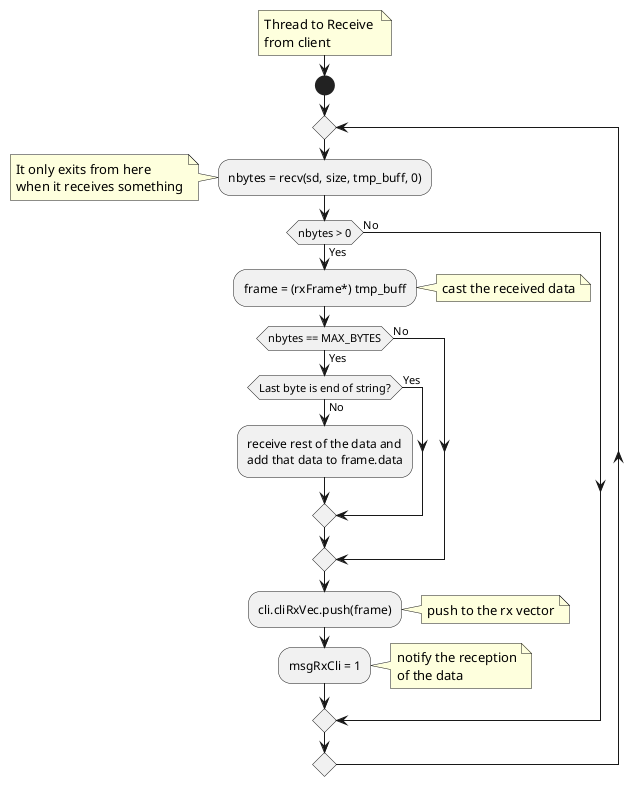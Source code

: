 @startuml
'-----------------------
  note right
    Thread to Receive 
    from client
  end note
'-----------------------
start
    repeat
        :nbytes = recv(sd, size, tmp_buff, 0);
        note left
            It only exits from here
            when it receives something
        end note

        if (nbytes > 0) then (Yes)
            :frame = (rxFrame*) tmp_buff;
            note right
                cast the received data
            end note
            if (nbytes == MAX_BYTES) then (Yes)
                if(Last byte is end of string?) then (No)
                    :receive rest of the data and
                    add that data to frame.data;
                else (Yes)
                endif
            else (No)
            endif
            :cli.cliRxVec.push(frame);
            note right
                push to the rx vector
            end note

            :msgRxCli = 1; 
            note right
                notify the reception
                of the data
            end note
        else (No)
        endif
        'backward
    repeat while()
  
'-----------------------
@enduml
